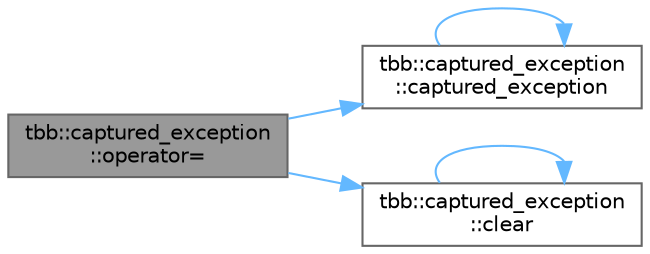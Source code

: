 digraph "tbb::captured_exception::operator="
{
 // LATEX_PDF_SIZE
  bgcolor="transparent";
  edge [fontname=Helvetica,fontsize=10,labelfontname=Helvetica,labelfontsize=10];
  node [fontname=Helvetica,fontsize=10,shape=box,height=0.2,width=0.4];
  rankdir="LR";
  Node1 [id="Node000001",label="tbb::captured_exception\l::operator=",height=0.2,width=0.4,color="gray40", fillcolor="grey60", style="filled", fontcolor="black",tooltip=" "];
  Node1 -> Node2 [id="edge5_Node000001_Node000002",color="steelblue1",style="solid",tooltip=" "];
  Node2 [id="Node000002",label="tbb::captured_exception\l::captured_exception",height=0.2,width=0.4,color="grey40", fillcolor="white", style="filled",URL="$classtbb_1_1captured__exception.html#a56f6c51b6d4f8ce31669457ff8f0c07f",tooltip=" "];
  Node2 -> Node2 [id="edge6_Node000002_Node000002",color="steelblue1",style="solid",tooltip=" "];
  Node1 -> Node3 [id="edge7_Node000001_Node000003",color="steelblue1",style="solid",tooltip=" "];
  Node3 [id="Node000003",label="tbb::captured_exception\l::clear",height=0.2,width=0.4,color="grey40", fillcolor="white", style="filled",URL="$classtbb_1_1captured__exception.html#a0b160c0fc5d2fab90df2be96ea14088a",tooltip=" "];
  Node3 -> Node3 [id="edge8_Node000003_Node000003",color="steelblue1",style="solid",tooltip=" "];
}
